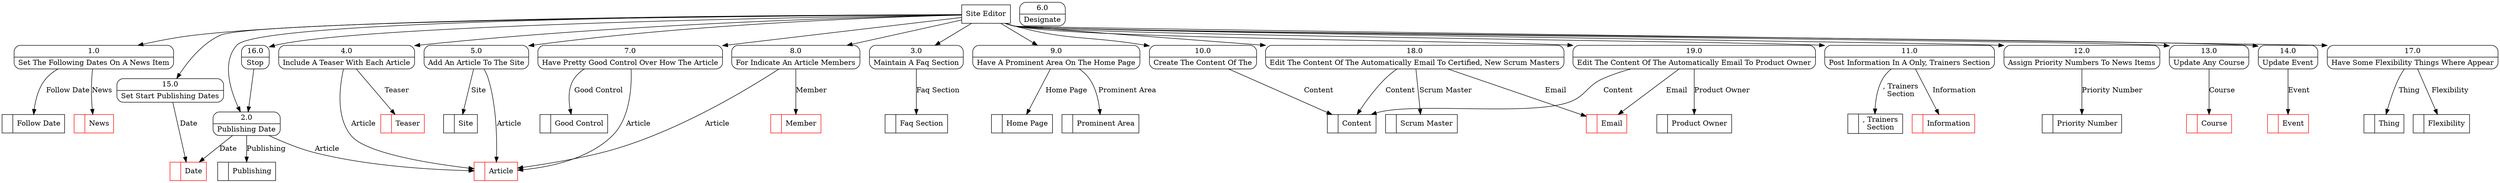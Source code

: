 digraph dfd2{ 
node[shape=record]
200 [label="<f0>  |<f1> Follow Date " ];
201 [label="<f0>  |<f1> Date " color=red];
202 [label="<f0>  |<f1> Faq Section " ];
203 [label="<f0>  |<f1> Teaser " color=red];
204 [label="<f0>  |<f1> Article " color=red];
205 [label="<f0>  |<f1> Site " ];
206 [label="<f0>  |<f1> Home Page " ];
207 [label="<f0>  |<f1> Good Control " ];
208 [label="<f0>  |<f1> Member " color=red];
209 [label="<f0>  |<f1> News " color=red];
210 [label="<f0>  |<f1> Prominent Area " ];
211 [label="<f0>  |<f1> Content " ];
212 [label="<f0>  |<f1> , Trainers\nSection " ];
213 [label="<f0>  |<f1> Information " color=red];
214 [label="<f0>  |<f1> Course " color=red];
215 [label="<f0>  |<f1> Event " color=red];
216 [label="<f0>  |<f1> Thing " ];
217 [label="<f0>  |<f1> Flexibility " ];
218 [label="<f0>  |<f1> Email " color=red];
219 [label="<f0>  |<f1> Product Owner " ];
220 [label="<f0>  |<f1> Priority Number " ];
221 [label="<f0>  |<f1> Scrum Master " ];
222 [label="<f0>  |<f1> Publishing " ];
223 [label="Site Editor" shape=box];
224 [label="{<f0> 1.0|<f1> Set The Following Dates On A News Item }" shape=Mrecord];
225 [label="{<f0> 2.0|<f1> Publishing Date }" shape=Mrecord];
226 [label="{<f0> 3.0|<f1> Maintain A Faq Section }" shape=Mrecord];
227 [label="{<f0> 4.0|<f1> Include A Teaser With Each Article }" shape=Mrecord];
228 [label="{<f0> 5.0|<f1> Add An Article To The Site }" shape=Mrecord];
229 [label="{<f0> 6.0|<f1> Designate }" shape=Mrecord];
230 [label="{<f0> 7.0|<f1> Have Pretty Good Control Over How The Article }" shape=Mrecord];
231 [label="{<f0> 8.0|<f1> For Indicate An Article Members }" shape=Mrecord];
232 [label="{<f0> 9.0|<f1> Have A Prominent Area On The Home Page }" shape=Mrecord];
233 [label="{<f0> 10.0|<f1> Create The Content Of The }" shape=Mrecord];
234 [label="{<f0> 11.0|<f1> Post Information In A Only, Trainers Section }" shape=Mrecord];
235 [label="{<f0> 12.0|<f1> Assign Priority Numbers To News Items }" shape=Mrecord];
236 [label="{<f0> 13.0|<f1> Update Any Course }" shape=Mrecord];
237 [label="{<f0> 14.0|<f1> Update Event }" shape=Mrecord];
238 [label="{<f0> 15.0|<f1> Set Start Publishing Dates }" shape=Mrecord];
239 [label="{<f0> 16.0|<f1> Stop }" shape=Mrecord];
240 [label="{<f0> 17.0|<f1> Have Some Flexibility Things Where Appear }" shape=Mrecord];
241 [label="{<f0> 18.0|<f1> Edit The Content Of The Automatically Email To Certified, New Scrum Masters }" shape=Mrecord];
242 [label="{<f0> 19.0|<f1> Edit The Content Of The Automatically Email To Product Owner }" shape=Mrecord];
223 -> 224
223 -> 225
223 -> 226
223 -> 227
223 -> 228
223 -> 230
223 -> 231
223 -> 232
223 -> 233
223 -> 234
223 -> 235
223 -> 236
223 -> 237
223 -> 238
223 -> 239
223 -> 240
223 -> 241
223 -> 242
224 -> 200 [label="Follow Date"]
225 -> 201 [label="Date"]
225 -> 204 [label="Article"]
226 -> 202 [label="Faq Section"]
227 -> 203 [label="Teaser"]
227 -> 204 [label="Article"]
228 -> 205 [label="Site"]
228 -> 204 [label="Article"]
230 -> 207 [label="Good Control"]
230 -> 204 [label="Article"]
231 -> 208 [label="Member"]
231 -> 204 [label="Article"]
232 -> 210 [label="Prominent Area"]
232 -> 206 [label="Home Page"]
233 -> 211 [label="Content"]
234 -> 213 [label="Information"]
234 -> 212 [label=", Trainers\nSection"]
235 -> 220 [label="Priority Number"]
236 -> 214 [label="Course"]
237 -> 215 [label="Event"]
238 -> 201 [label="Date"]
239 -> 225
240 -> 217 [label="Flexibility"]
240 -> 216 [label="Thing"]
241 -> 218 [label="Email"]
241 -> 221 [label="Scrum Master"]
241 -> 211 [label="Content"]
242 -> 219 [label="Product Owner"]
242 -> 211 [label="Content"]
242 -> 218 [label="Email"]
224 -> 209 [label="News"]
225 -> 222 [label="Publishing"]
}